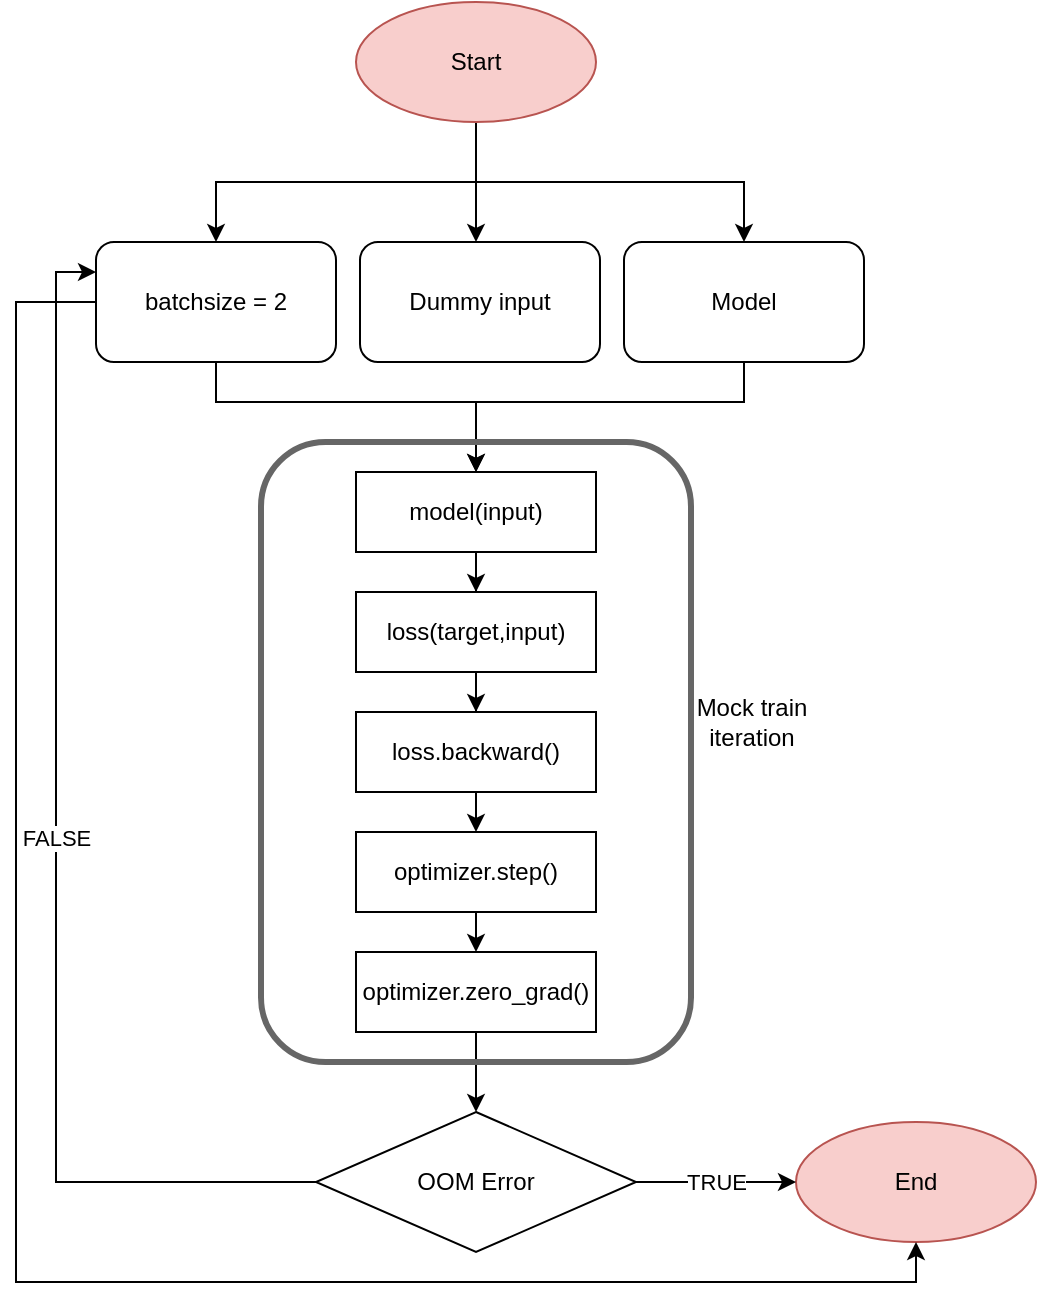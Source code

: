 <mxfile version="21.2.8" type="device">
  <diagram id="C5RBs43oDa-KdzZeNtuy" name="Page-1">
    <mxGraphModel dx="1114" dy="849" grid="1" gridSize="10" guides="1" tooltips="1" connect="1" arrows="1" fold="1" page="1" pageScale="1" pageWidth="827" pageHeight="1169" math="0" shadow="0">
      <root>
        <mxCell id="WIyWlLk6GJQsqaUBKTNV-0" />
        <mxCell id="WIyWlLk6GJQsqaUBKTNV-1" parent="WIyWlLk6GJQsqaUBKTNV-0" />
        <mxCell id="Upt9amQJj9is-bGPHX6D-22" value="" style="edgeStyle=orthogonalEdgeStyle;rounded=0;orthogonalLoop=1;jettySize=auto;html=1;" edge="1" parent="WIyWlLk6GJQsqaUBKTNV-1" source="Upt9amQJj9is-bGPHX6D-2" target="Upt9amQJj9is-bGPHX6D-9">
          <mxGeometry relative="1" as="geometry">
            <Array as="points">
              <mxPoint x="340" y="150" />
              <mxPoint x="340" y="150" />
            </Array>
          </mxGeometry>
        </mxCell>
        <mxCell id="Upt9amQJj9is-bGPHX6D-38" style="edgeStyle=orthogonalEdgeStyle;rounded=0;orthogonalLoop=1;jettySize=auto;html=1;entryX=0.5;entryY=0;entryDx=0;entryDy=0;" edge="1" parent="WIyWlLk6GJQsqaUBKTNV-1" source="Upt9amQJj9is-bGPHX6D-2" target="Upt9amQJj9is-bGPHX6D-10">
          <mxGeometry relative="1" as="geometry">
            <Array as="points">
              <mxPoint x="340" y="140" />
              <mxPoint x="474" y="140" />
            </Array>
          </mxGeometry>
        </mxCell>
        <mxCell id="Upt9amQJj9is-bGPHX6D-39" style="edgeStyle=orthogonalEdgeStyle;rounded=0;orthogonalLoop=1;jettySize=auto;html=1;" edge="1" parent="WIyWlLk6GJQsqaUBKTNV-1" source="Upt9amQJj9is-bGPHX6D-2" target="Upt9amQJj9is-bGPHX6D-8">
          <mxGeometry relative="1" as="geometry">
            <Array as="points">
              <mxPoint x="340" y="140" />
              <mxPoint x="210" y="140" />
            </Array>
          </mxGeometry>
        </mxCell>
        <mxCell id="Upt9amQJj9is-bGPHX6D-2" value="Start" style="ellipse;whiteSpace=wrap;html=1;fillColor=#f8cecc;strokeColor=#b85450;" vertex="1" parent="WIyWlLk6GJQsqaUBKTNV-1">
          <mxGeometry x="280" y="50" width="120" height="60" as="geometry" />
        </mxCell>
        <mxCell id="Upt9amQJj9is-bGPHX6D-3" value="End" style="ellipse;whiteSpace=wrap;html=1;fillColor=#f8cecc;strokeColor=#b85450;" vertex="1" parent="WIyWlLk6GJQsqaUBKTNV-1">
          <mxGeometry x="500" y="610" width="120" height="60" as="geometry" />
        </mxCell>
        <mxCell id="Upt9amQJj9is-bGPHX6D-37" value="FALSE" style="edgeStyle=orthogonalEdgeStyle;rounded=0;orthogonalLoop=1;jettySize=auto;html=1;entryX=0;entryY=0.25;entryDx=0;entryDy=0;" edge="1" parent="WIyWlLk6GJQsqaUBKTNV-1" source="Upt9amQJj9is-bGPHX6D-5" target="Upt9amQJj9is-bGPHX6D-8">
          <mxGeometry relative="1" as="geometry">
            <Array as="points">
              <mxPoint x="130" y="640" />
              <mxPoint x="130" y="185" />
            </Array>
          </mxGeometry>
        </mxCell>
        <mxCell id="Upt9amQJj9is-bGPHX6D-43" value="TRUE" style="edgeStyle=orthogonalEdgeStyle;rounded=0;orthogonalLoop=1;jettySize=auto;html=1;" edge="1" parent="WIyWlLk6GJQsqaUBKTNV-1" source="Upt9amQJj9is-bGPHX6D-5" target="Upt9amQJj9is-bGPHX6D-3">
          <mxGeometry relative="1" as="geometry" />
        </mxCell>
        <mxCell id="Upt9amQJj9is-bGPHX6D-5" value="OOM Error" style="rhombus;whiteSpace=wrap;html=1;" vertex="1" parent="WIyWlLk6GJQsqaUBKTNV-1">
          <mxGeometry x="260" y="605" width="160" height="70" as="geometry" />
        </mxCell>
        <mxCell id="Upt9amQJj9is-bGPHX6D-18" style="edgeStyle=orthogonalEdgeStyle;rounded=0;orthogonalLoop=1;jettySize=auto;html=1;" edge="1" parent="WIyWlLk6GJQsqaUBKTNV-1" source="Upt9amQJj9is-bGPHX6D-8" target="Upt9amQJj9is-bGPHX6D-11">
          <mxGeometry relative="1" as="geometry">
            <Array as="points">
              <mxPoint x="210" y="250" />
              <mxPoint x="340" y="250" />
            </Array>
          </mxGeometry>
        </mxCell>
        <mxCell id="Upt9amQJj9is-bGPHX6D-44" style="edgeStyle=orthogonalEdgeStyle;rounded=0;orthogonalLoop=1;jettySize=auto;html=1;" edge="1" parent="WIyWlLk6GJQsqaUBKTNV-1" source="Upt9amQJj9is-bGPHX6D-8" target="Upt9amQJj9is-bGPHX6D-3">
          <mxGeometry relative="1" as="geometry">
            <Array as="points">
              <mxPoint x="110" y="200" />
              <mxPoint x="110" y="690" />
              <mxPoint x="560" y="690" />
            </Array>
          </mxGeometry>
        </mxCell>
        <mxCell id="Upt9amQJj9is-bGPHX6D-8" value="batchsize = 2" style="rounded=1;whiteSpace=wrap;html=1;" vertex="1" parent="WIyWlLk6GJQsqaUBKTNV-1">
          <mxGeometry x="150" y="170" width="120" height="60" as="geometry" />
        </mxCell>
        <mxCell id="Upt9amQJj9is-bGPHX6D-9" value="Dummy input" style="rounded=1;whiteSpace=wrap;html=1;" vertex="1" parent="WIyWlLk6GJQsqaUBKTNV-1">
          <mxGeometry x="282" y="170" width="120" height="60" as="geometry" />
        </mxCell>
        <mxCell id="Upt9amQJj9is-bGPHX6D-19" style="edgeStyle=orthogonalEdgeStyle;rounded=0;orthogonalLoop=1;jettySize=auto;html=1;entryX=0.5;entryY=0;entryDx=0;entryDy=0;" edge="1" parent="WIyWlLk6GJQsqaUBKTNV-1" source="Upt9amQJj9is-bGPHX6D-10" target="Upt9amQJj9is-bGPHX6D-11">
          <mxGeometry relative="1" as="geometry">
            <Array as="points">
              <mxPoint x="474" y="250" />
              <mxPoint x="340" y="250" />
            </Array>
          </mxGeometry>
        </mxCell>
        <mxCell id="Upt9amQJj9is-bGPHX6D-10" value="Model" style="rounded=1;whiteSpace=wrap;html=1;" vertex="1" parent="WIyWlLk6GJQsqaUBKTNV-1">
          <mxGeometry x="414" y="170" width="120" height="60" as="geometry" />
        </mxCell>
        <mxCell id="Upt9amQJj9is-bGPHX6D-26" style="edgeStyle=orthogonalEdgeStyle;rounded=0;orthogonalLoop=1;jettySize=auto;html=1;entryX=0.5;entryY=0;entryDx=0;entryDy=0;" edge="1" parent="WIyWlLk6GJQsqaUBKTNV-1" source="Upt9amQJj9is-bGPHX6D-11" target="Upt9amQJj9is-bGPHX6D-12">
          <mxGeometry relative="1" as="geometry" />
        </mxCell>
        <mxCell id="Upt9amQJj9is-bGPHX6D-11" value="model(input)" style="rounded=0;whiteSpace=wrap;html=1;" vertex="1" parent="WIyWlLk6GJQsqaUBKTNV-1">
          <mxGeometry x="280" y="285" width="120" height="40" as="geometry" />
        </mxCell>
        <mxCell id="Upt9amQJj9is-bGPHX6D-28" style="edgeStyle=orthogonalEdgeStyle;rounded=0;orthogonalLoop=1;jettySize=auto;html=1;" edge="1" parent="WIyWlLk6GJQsqaUBKTNV-1" source="Upt9amQJj9is-bGPHX6D-12" target="Upt9amQJj9is-bGPHX6D-13">
          <mxGeometry relative="1" as="geometry" />
        </mxCell>
        <mxCell id="Upt9amQJj9is-bGPHX6D-12" value="loss(target,input)" style="rounded=0;whiteSpace=wrap;html=1;" vertex="1" parent="WIyWlLk6GJQsqaUBKTNV-1">
          <mxGeometry x="280" y="345" width="120" height="40" as="geometry" />
        </mxCell>
        <mxCell id="Upt9amQJj9is-bGPHX6D-29" style="edgeStyle=orthogonalEdgeStyle;rounded=0;orthogonalLoop=1;jettySize=auto;html=1;exitX=0.5;exitY=1;exitDx=0;exitDy=0;entryX=0.5;entryY=0;entryDx=0;entryDy=0;" edge="1" parent="WIyWlLk6GJQsqaUBKTNV-1" source="Upt9amQJj9is-bGPHX6D-13" target="Upt9amQJj9is-bGPHX6D-14">
          <mxGeometry relative="1" as="geometry" />
        </mxCell>
        <mxCell id="Upt9amQJj9is-bGPHX6D-13" value="loss.backward()" style="rounded=0;whiteSpace=wrap;html=1;" vertex="1" parent="WIyWlLk6GJQsqaUBKTNV-1">
          <mxGeometry x="280" y="405" width="120" height="40" as="geometry" />
        </mxCell>
        <mxCell id="Upt9amQJj9is-bGPHX6D-30" style="edgeStyle=orthogonalEdgeStyle;rounded=0;orthogonalLoop=1;jettySize=auto;html=1;exitX=0.5;exitY=1;exitDx=0;exitDy=0;entryX=0.5;entryY=0;entryDx=0;entryDy=0;" edge="1" parent="WIyWlLk6GJQsqaUBKTNV-1" source="Upt9amQJj9is-bGPHX6D-14" target="Upt9amQJj9is-bGPHX6D-15">
          <mxGeometry relative="1" as="geometry" />
        </mxCell>
        <mxCell id="Upt9amQJj9is-bGPHX6D-14" value="optimizer.step()" style="rounded=0;whiteSpace=wrap;html=1;" vertex="1" parent="WIyWlLk6GJQsqaUBKTNV-1">
          <mxGeometry x="280" y="465" width="120" height="40" as="geometry" />
        </mxCell>
        <mxCell id="Upt9amQJj9is-bGPHX6D-31" style="edgeStyle=orthogonalEdgeStyle;rounded=0;orthogonalLoop=1;jettySize=auto;html=1;exitX=0.5;exitY=1;exitDx=0;exitDy=0;entryX=0.5;entryY=0;entryDx=0;entryDy=0;" edge="1" parent="WIyWlLk6GJQsqaUBKTNV-1" source="Upt9amQJj9is-bGPHX6D-15" target="Upt9amQJj9is-bGPHX6D-5">
          <mxGeometry relative="1" as="geometry" />
        </mxCell>
        <mxCell id="Upt9amQJj9is-bGPHX6D-15" value="optimizer.zero_grad()" style="rounded=0;whiteSpace=wrap;html=1;" vertex="1" parent="WIyWlLk6GJQsqaUBKTNV-1">
          <mxGeometry x="280" y="525" width="120" height="40" as="geometry" />
        </mxCell>
        <mxCell id="Upt9amQJj9is-bGPHX6D-40" value="" style="rounded=1;whiteSpace=wrap;html=1;fillColor=none;strokeWidth=3;strokeColor=#666666;fontColor=#333333;" vertex="1" parent="WIyWlLk6GJQsqaUBKTNV-1">
          <mxGeometry x="232.5" y="270" width="215" height="310" as="geometry" />
        </mxCell>
        <mxCell id="Upt9amQJj9is-bGPHX6D-41" value="Mock train iteration" style="text;html=1;strokeColor=none;fillColor=none;align=center;verticalAlign=middle;whiteSpace=wrap;rounded=0;" vertex="1" parent="WIyWlLk6GJQsqaUBKTNV-1">
          <mxGeometry x="447.5" y="395" width="60" height="30" as="geometry" />
        </mxCell>
      </root>
    </mxGraphModel>
  </diagram>
</mxfile>
